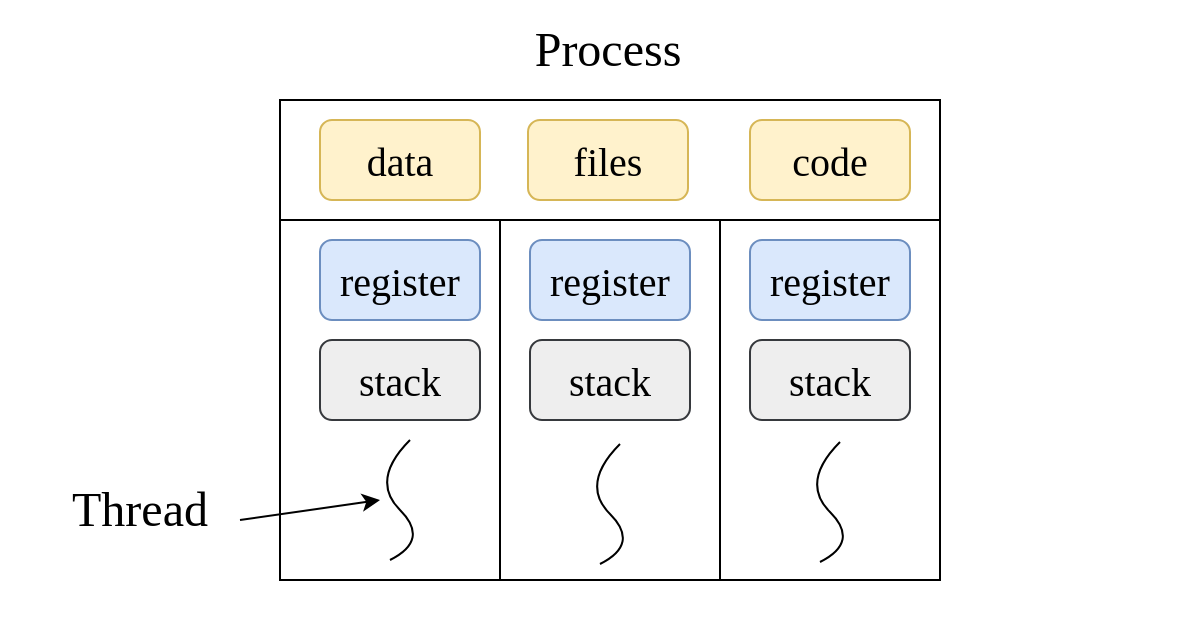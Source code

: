 <mxfile version="22.1.18" type="device">
  <diagram id="UhzK1AIhe0oO3-u0Gy6v" name="第 1 页">
    <mxGraphModel dx="852" dy="548" grid="1" gridSize="10" guides="1" tooltips="1" connect="1" arrows="1" fold="1" page="1" pageScale="1" pageWidth="827" pageHeight="1169" math="0" shadow="0">
      <root>
        <mxCell id="0" />
        <mxCell id="1" parent="0" />
        <mxCell id="lDtbD8XgodLCFLpKXM9Z-1" value="" style="rounded=0;whiteSpace=wrap;html=1;strokeColor=none;fillColor=none;" parent="1" vertex="1">
          <mxGeometry x="100" y="70" width="600" height="320" as="geometry" />
        </mxCell>
        <mxCell id="kAfg0jahAlVaeJuu0UPe-10" value="" style="rounded=0;whiteSpace=wrap;html=1;fontSize=18;fillColor=none;fontFamily=Times New Roman;" parent="1" vertex="1">
          <mxGeometry x="460" y="180" width="110" height="180" as="geometry" />
        </mxCell>
        <mxCell id="kAfg0jahAlVaeJuu0UPe-7" value="" style="rounded=0;whiteSpace=wrap;html=1;fontSize=18;fillColor=none;fontFamily=Times New Roman;" parent="1" vertex="1">
          <mxGeometry x="240" y="180" width="110" height="180" as="geometry" />
        </mxCell>
        <mxCell id="kAfg0jahAlVaeJuu0UPe-1" value="" style="rounded=0;whiteSpace=wrap;html=1;fillColor=none;fontFamily=Times New Roman;" parent="1" vertex="1">
          <mxGeometry x="240" y="120" width="330" height="240" as="geometry" />
        </mxCell>
        <mxCell id="kAfg0jahAlVaeJuu0UPe-2" value="" style="rounded=0;whiteSpace=wrap;html=1;fillColor=none;fontFamily=Times New Roman;" parent="1" vertex="1">
          <mxGeometry x="240" y="120" width="330" height="60" as="geometry" />
        </mxCell>
        <mxCell id="kAfg0jahAlVaeJuu0UPe-4" value="data" style="rounded=1;whiteSpace=wrap;html=1;fillColor=#fff2cc;strokeColor=#d6b656;fontSize=20;fontFamily=Times New Roman;" parent="1" vertex="1">
          <mxGeometry x="260" y="130" width="80" height="40" as="geometry" />
        </mxCell>
        <mxCell id="kAfg0jahAlVaeJuu0UPe-5" value="files" style="rounded=1;whiteSpace=wrap;html=1;fillColor=#fff2cc;strokeColor=#d6b656;fontSize=20;fontFamily=Times New Roman;" parent="1" vertex="1">
          <mxGeometry x="364" y="130" width="80" height="40" as="geometry" />
        </mxCell>
        <mxCell id="kAfg0jahAlVaeJuu0UPe-6" value="" style="curved=1;endArrow=none;html=1;rounded=0;fontSize=18;endFill=0;fontFamily=Times New Roman;" parent="1" edge="1">
          <mxGeometry x="0.696" y="-14" width="50" height="50" relative="1" as="geometry">
            <mxPoint x="295" y="350" as="sourcePoint" />
            <mxPoint x="305" y="290" as="targetPoint" />
            <Array as="points">
              <mxPoint x="315" y="340" />
              <mxPoint x="285" y="310" />
            </Array>
            <mxPoint as="offset" />
          </mxGeometry>
        </mxCell>
        <mxCell id="kAfg0jahAlVaeJuu0UPe-8" value="code" style="rounded=1;whiteSpace=wrap;html=1;fillColor=#fff2cc;strokeColor=#d6b656;fontSize=20;fontFamily=Times New Roman;" parent="1" vertex="1">
          <mxGeometry x="475" y="130" width="80" height="40" as="geometry" />
        </mxCell>
        <mxCell id="kAfg0jahAlVaeJuu0UPe-9" value="" style="rounded=0;whiteSpace=wrap;html=1;fontSize=18;fillColor=none;fontFamily=Times New Roman;" parent="1" vertex="1">
          <mxGeometry x="350" y="180" width="110" height="180" as="geometry" />
        </mxCell>
        <mxCell id="kAfg0jahAlVaeJuu0UPe-11" value="" style="curved=1;endArrow=none;html=1;rounded=0;fontSize=18;endFill=0;fontFamily=Times New Roman;" parent="1" edge="1">
          <mxGeometry x="0.59" y="-6" width="50" height="50" relative="1" as="geometry">
            <mxPoint x="400" y="352" as="sourcePoint" />
            <mxPoint x="410" y="292" as="targetPoint" />
            <Array as="points">
              <mxPoint x="420" y="342" />
              <mxPoint x="390" y="312" />
            </Array>
            <mxPoint as="offset" />
          </mxGeometry>
        </mxCell>
        <mxCell id="kAfg0jahAlVaeJuu0UPe-12" value="" style="curved=1;endArrow=none;html=1;rounded=0;fontSize=18;endFill=0;fontFamily=Times New Roman;" parent="1" edge="1">
          <mxGeometry x="0.772" y="-18" width="50" height="50" relative="1" as="geometry">
            <mxPoint x="510" y="351" as="sourcePoint" />
            <mxPoint x="520" y="291" as="targetPoint" />
            <Array as="points">
              <mxPoint x="530" y="341" />
              <mxPoint x="500" y="311" />
            </Array>
            <mxPoint as="offset" />
          </mxGeometry>
        </mxCell>
        <mxCell id="kAfg0jahAlVaeJuu0UPe-13" value="register" style="rounded=1;whiteSpace=wrap;html=1;fontSize=20;fillColor=#dae8fc;strokeColor=#6c8ebf;fontFamily=Times New Roman;" parent="1" vertex="1">
          <mxGeometry x="260" y="190" width="80" height="40" as="geometry" />
        </mxCell>
        <mxCell id="kAfg0jahAlVaeJuu0UPe-14" value="register" style="rounded=1;whiteSpace=wrap;html=1;fontSize=20;fillColor=#dae8fc;strokeColor=#6c8ebf;fontFamily=Times New Roman;" parent="1" vertex="1">
          <mxGeometry x="365" y="190" width="80" height="40" as="geometry" />
        </mxCell>
        <mxCell id="kAfg0jahAlVaeJuu0UPe-15" value="register" style="rounded=1;whiteSpace=wrap;html=1;fontSize=20;fillColor=#dae8fc;strokeColor=#6c8ebf;fontFamily=Times New Roman;" parent="1" vertex="1">
          <mxGeometry x="475" y="190" width="80" height="40" as="geometry" />
        </mxCell>
        <mxCell id="kAfg0jahAlVaeJuu0UPe-16" value="stack" style="rounded=1;whiteSpace=wrap;html=1;fontSize=20;fillColor=#eeeeee;strokeColor=#36393d;fontFamily=Times New Roman;" parent="1" vertex="1">
          <mxGeometry x="260" y="240" width="80" height="40" as="geometry" />
        </mxCell>
        <mxCell id="kAfg0jahAlVaeJuu0UPe-17" value="stack" style="rounded=1;whiteSpace=wrap;html=1;fontSize=20;fillColor=#eeeeee;strokeColor=#36393d;fontFamily=Times New Roman;" parent="1" vertex="1">
          <mxGeometry x="365" y="240" width="80" height="40" as="geometry" />
        </mxCell>
        <mxCell id="kAfg0jahAlVaeJuu0UPe-18" value="stack" style="rounded=1;whiteSpace=wrap;html=1;fontSize=20;fillColor=#eeeeee;strokeColor=#36393d;fontFamily=Times New Roman;" parent="1" vertex="1">
          <mxGeometry x="475" y="240" width="80" height="40" as="geometry" />
        </mxCell>
        <mxCell id="kAfg0jahAlVaeJuu0UPe-19" value="" style="endArrow=classic;html=1;rounded=0;fontSize=18;fontFamily=Times New Roman;" parent="1" edge="1">
          <mxGeometry width="50" height="50" relative="1" as="geometry">
            <mxPoint x="220" y="330" as="sourcePoint" />
            <mxPoint x="290" y="320" as="targetPoint" />
          </mxGeometry>
        </mxCell>
        <mxCell id="kAfg0jahAlVaeJuu0UPe-20" value="Thread" style="text;html=1;strokeColor=none;fillColor=none;align=center;verticalAlign=middle;whiteSpace=wrap;rounded=0;fontSize=24;fontFamily=Times New Roman;" parent="1" vertex="1">
          <mxGeometry x="140" y="310" width="60" height="30" as="geometry" />
        </mxCell>
        <mxCell id="kAfg0jahAlVaeJuu0UPe-21" value="Process" style="text;html=1;strokeColor=none;fillColor=none;align=center;verticalAlign=middle;whiteSpace=wrap;rounded=0;fontSize=24;fontFamily=Times New Roman;" parent="1" vertex="1">
          <mxGeometry x="374" y="80" width="60" height="30" as="geometry" />
        </mxCell>
      </root>
    </mxGraphModel>
  </diagram>
</mxfile>
